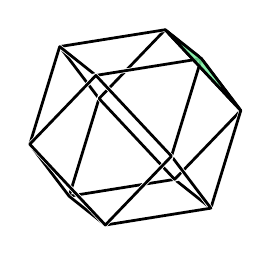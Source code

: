 % polymake for julian
% Fri Jul  6 09:47:29 2018
% unnamed

\begin{tikzpicture}[x  = {(0.9cm,-0.076cm)},
                    y  = {(-0.06cm,0.95cm)},
                    z  = {(-0.44cm,-0.29cm)},
                    scale = 1,
                    color = {lightgray}]


  % DEF POINTS
  \coordinate (v0_unnamed__1) at (1, 1, 0);
  \coordinate (v1_unnamed__1) at (1, 0, 1);
  \coordinate (v2_unnamed__1) at (1, 0, -1);
  \coordinate (v3_unnamed__1) at (0, 1, 1);
  \coordinate (v4_unnamed__1) at (1, -1, 0);
  \coordinate (v5_unnamed__1) at (0, 1, -1);
  \coordinate (v6_unnamed__1) at (0, -1, -1);
  \coordinate (v7_unnamed__1) at (-1, 1, 0);
  \coordinate (v8_unnamed__1) at (0, -1, 1);
  \coordinate (v9_unnamed__1) at (-1, 0, -1);
  \coordinate (v10_unnamed__1) at (-1, 0, 1);
  \coordinate (v11_unnamed__1) at (-1, -1, 0);


  % EDGES STYLE
  \definecolor{edgecolor_unnamed__1}{rgb}{ 0,0,0 }
  \tikzstyle{facestyle_unnamed__1} = [fill=none, fill opacity=0.85, preaction={draw=white, line cap=round, line width=1.5 pt}, draw=edgecolor_unnamed__1, line width=1 pt, line cap=round, line join=round]


  % FACES and EDGES and POINTS in the right order
  \draw[facestyle_unnamed__1] (v5_unnamed__1) -- (v0_unnamed__1) -- (v2_unnamed__1) -- (v5_unnamed__1) -- cycle;
  \draw[facestyle_unnamed__1] (v11_unnamed__1) -- (v6_unnamed__1) -- (v4_unnamed__1) -- (v8_unnamed__1) -- (v11_unnamed__1) -- cycle;
  \draw[facestyle_unnamed__1] (v6_unnamed__1) -- (v2_unnamed__1) -- (v4_unnamed__1) -- (v6_unnamed__1) -- cycle;
  \draw[facestyle_unnamed__1] (v11_unnamed__1) -- (v10_unnamed__1) -- (v7_unnamed__1) -- (v9_unnamed__1) -- (v11_unnamed__1) -- cycle;
  \draw[facestyle_unnamed__1] (v9_unnamed__1) -- (v7_unnamed__1) -- (v5_unnamed__1) -- (v9_unnamed__1) -- cycle;
  \draw[facestyle_unnamed__1] (v11_unnamed__1) -- (v9_unnamed__1) -- (v6_unnamed__1) -- (v11_unnamed__1) -- cycle;
  \draw[facestyle_unnamed__1] (v9_unnamed__1) -- (v5_unnamed__1) -- (v2_unnamed__1) -- (v6_unnamed__1) -- (v9_unnamed__1) -- cycle;


  %POINTS


  %FACETS
  \draw[facestyle_unnamed__1] (v8_unnamed__1) -- (v10_unnamed__1) -- (v11_unnamed__1) -- (v8_unnamed__1) -- cycle;


  %POINTS


  %FACETS
  \draw[facestyle_unnamed__1] (v7_unnamed__1) -- (v3_unnamed__1) -- (v0_unnamed__1) -- (v5_unnamed__1) -- (v7_unnamed__1) -- cycle;


  %POINTS


  %FACETS
  \draw[facestyle_unnamed__1] (v7_unnamed__1) -- (v10_unnamed__1) -- (v3_unnamed__1) -- (v7_unnamed__1) -- cycle;


  %POINTS


  %FACETS
  \draw[facestyle_unnamed__1] (v1_unnamed__1) -- (v4_unnamed__1) -- (v2_unnamed__1) -- (v0_unnamed__1) -- (v1_unnamed__1) -- cycle;


  %POINTS


  %FACETS
  \draw[facestyle_unnamed__1] (v1_unnamed__1) -- (v8_unnamed__1) -- (v4_unnamed__1) -- (v1_unnamed__1) -- cycle;


  %POINTS


  %FACETS
  \draw[facestyle_unnamed__1] (v3_unnamed__1) -- (v1_unnamed__1) -- (v0_unnamed__1) -- (v3_unnamed__1) -- cycle;


  %POINTS


  %FACETS
  \draw[facestyle_unnamed__1] (v3_unnamed__1) -- (v10_unnamed__1) -- (v8_unnamed__1) -- (v1_unnamed__1) -- (v3_unnamed__1) -- cycle;


  %POINTS


  %FACETS

  % DEF POINTS
  \coordinate (v0_unnamed__2) at (1, 1, 0);
  \coordinate (v1_unnamed__2) at (1, 0, -1);
  \coordinate (v2_unnamed__2) at (0, 1, -1);


  % EDGES STYLE
  \definecolor{edgecolor_unnamed__2}{rgb}{ 0,0,0 }

  % FACES STYLE
  \definecolor{facetcolor_unnamed__2}{rgb}{ 0.467,0.925,0.62 }

  \tikzstyle{facestyle_unnamed__2} = [fill=facetcolor_unnamed__2, fill opacity=0.85, draw=edgecolor_unnamed__2, line width=1 pt, line cap=round, line join=round]


  % FACES and EDGES and POINTS in the right order
  \draw[facestyle_unnamed__2] (v0_unnamed__2) -- (v2_unnamed__2) -- (v1_unnamed__2) -- (v0_unnamed__2) -- cycle;


  %POINTS


  %FACETS

\end{tikzpicture}
